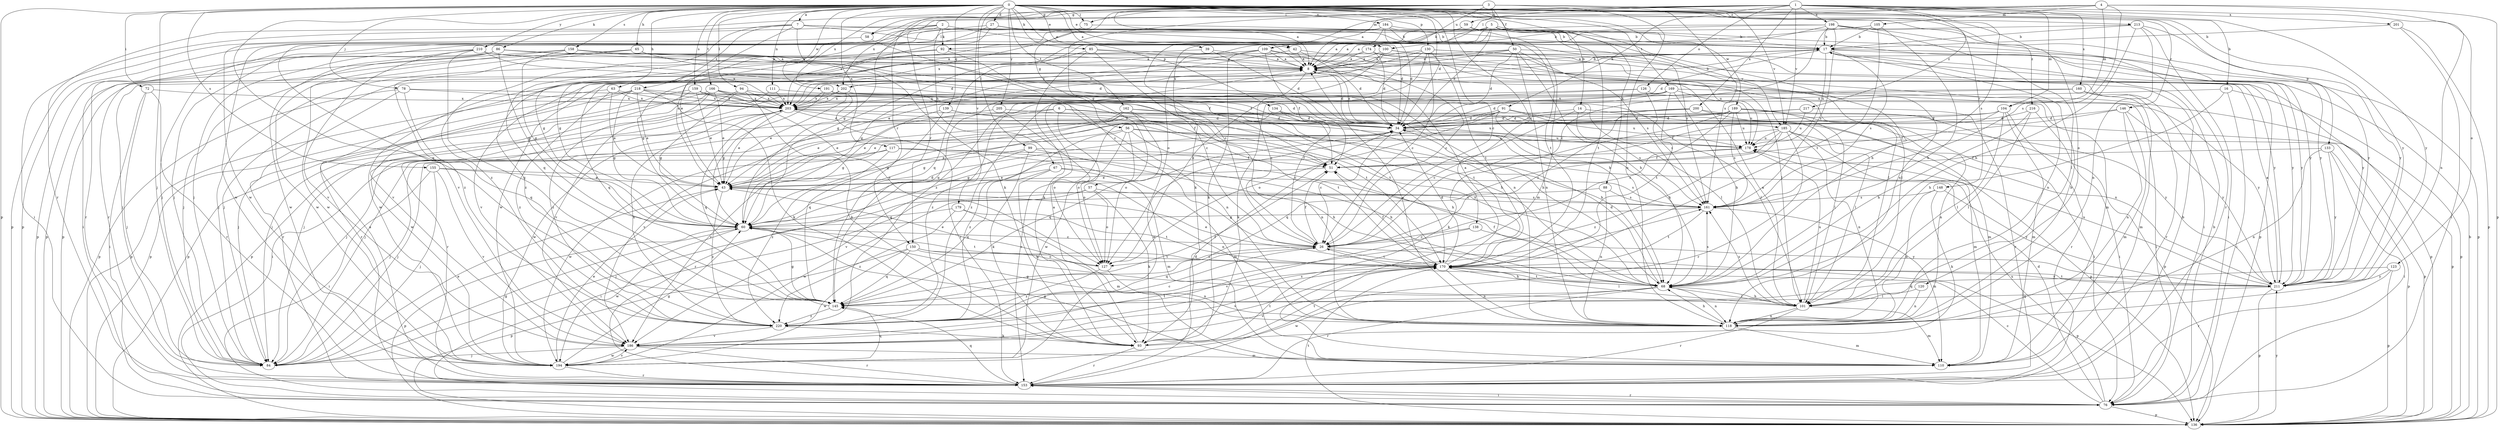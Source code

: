 strict digraph  {
0;
1;
2;
3;
4;
5;
6;
7;
8;
14;
16;
17;
26;
27;
34;
39;
42;
43;
50;
51;
56;
57;
58;
59;
60;
63;
65;
67;
68;
72;
75;
76;
78;
84;
85;
86;
88;
91;
92;
93;
94;
99;
100;
101;
104;
105;
109;
110;
111;
117;
118;
120;
123;
126;
127;
130;
133;
134;
136;
138;
139;
145;
146;
148;
150;
153;
155;
158;
159;
160;
161;
162;
166;
169;
170;
174;
178;
179;
184;
185;
186;
189;
191;
194;
198;
200;
201;
202;
203;
205;
210;
211;
213;
216;
217;
218;
220;
0 -> 7  [label=a];
0 -> 8  [label=a];
0 -> 14  [label=b];
0 -> 26  [label=c];
0 -> 27  [label=d];
0 -> 34  [label=d];
0 -> 39  [label=e];
0 -> 42  [label=e];
0 -> 63  [label=h];
0 -> 65  [label=h];
0 -> 72  [label=i];
0 -> 75  [label=i];
0 -> 78  [label=j];
0 -> 84  [label=j];
0 -> 85  [label=k];
0 -> 86  [label=k];
0 -> 88  [label=k];
0 -> 94  [label=l];
0 -> 99  [label=l];
0 -> 111  [label=n];
0 -> 117  [label=n];
0 -> 120  [label=o];
0 -> 130  [label=p];
0 -> 133  [label=p];
0 -> 134  [label=p];
0 -> 136  [label=p];
0 -> 138  [label=q];
0 -> 139  [label=q];
0 -> 145  [label=q];
0 -> 146  [label=r];
0 -> 148  [label=r];
0 -> 155  [label=s];
0 -> 158  [label=s];
0 -> 159  [label=s];
0 -> 162  [label=t];
0 -> 166  [label=t];
0 -> 169  [label=t];
0 -> 179  [label=v];
0 -> 184  [label=v];
0 -> 189  [label=w];
0 -> 191  [label=w];
0 -> 205  [label=y];
0 -> 210  [label=y];
0 -> 211  [label=y];
0 -> 213  [label=z];
0 -> 216  [label=z];
1 -> 8  [label=a];
1 -> 16  [label=b];
1 -> 56  [label=g];
1 -> 57  [label=g];
1 -> 58  [label=g];
1 -> 75  [label=i];
1 -> 91  [label=k];
1 -> 100  [label=l];
1 -> 104  [label=m];
1 -> 123  [label=o];
1 -> 126  [label=o];
1 -> 160  [label=s];
1 -> 161  [label=s];
1 -> 185  [label=v];
1 -> 198  [label=x];
1 -> 200  [label=x];
1 -> 201  [label=x];
1 -> 211  [label=y];
1 -> 217  [label=z];
2 -> 42  [label=e];
2 -> 43  [label=e];
2 -> 67  [label=h];
2 -> 92  [label=k];
2 -> 136  [label=p];
2 -> 150  [label=r];
2 -> 194  [label=w];
3 -> 8  [label=a];
3 -> 50  [label=f];
3 -> 58  [label=g];
3 -> 59  [label=g];
3 -> 118  [label=n];
3 -> 150  [label=r];
3 -> 153  [label=r];
3 -> 161  [label=s];
3 -> 174  [label=u];
3 -> 185  [label=v];
3 -> 202  [label=x];
4 -> 60  [label=g];
4 -> 104  [label=m];
4 -> 105  [label=m];
4 -> 109  [label=m];
4 -> 118  [label=n];
4 -> 136  [label=p];
4 -> 161  [label=s];
4 -> 202  [label=x];
5 -> 8  [label=a];
5 -> 17  [label=b];
5 -> 34  [label=d];
5 -> 60  [label=g];
5 -> 68  [label=h];
5 -> 84  [label=j];
5 -> 92  [label=k];
5 -> 170  [label=t];
5 -> 185  [label=v];
5 -> 211  [label=y];
6 -> 76  [label=i];
6 -> 127  [label=o];
6 -> 153  [label=r];
6 -> 178  [label=u];
6 -> 185  [label=v];
7 -> 17  [label=b];
7 -> 43  [label=e];
7 -> 76  [label=i];
7 -> 93  [label=k];
7 -> 100  [label=l];
7 -> 211  [label=y];
7 -> 218  [label=z];
7 -> 220  [label=z];
8 -> 17  [label=b];
8 -> 26  [label=c];
8 -> 34  [label=d];
8 -> 145  [label=q];
8 -> 186  [label=v];
8 -> 202  [label=x];
14 -> 26  [label=c];
14 -> 34  [label=d];
14 -> 110  [label=m];
14 -> 161  [label=s];
16 -> 68  [label=h];
16 -> 76  [label=i];
16 -> 136  [label=p];
16 -> 203  [label=x];
17 -> 8  [label=a];
17 -> 34  [label=d];
17 -> 136  [label=p];
17 -> 161  [label=s];
17 -> 178  [label=u];
17 -> 194  [label=w];
17 -> 211  [label=y];
26 -> 51  [label=f];
26 -> 127  [label=o];
26 -> 136  [label=p];
26 -> 145  [label=q];
26 -> 170  [label=t];
27 -> 17  [label=b];
27 -> 34  [label=d];
27 -> 60  [label=g];
27 -> 136  [label=p];
27 -> 161  [label=s];
27 -> 203  [label=x];
34 -> 8  [label=a];
34 -> 26  [label=c];
34 -> 60  [label=g];
34 -> 145  [label=q];
34 -> 178  [label=u];
39 -> 8  [label=a];
39 -> 34  [label=d];
39 -> 194  [label=w];
42 -> 8  [label=a];
42 -> 34  [label=d];
42 -> 101  [label=l];
42 -> 203  [label=x];
43 -> 161  [label=s];
43 -> 220  [label=z];
50 -> 8  [label=a];
50 -> 34  [label=d];
50 -> 68  [label=h];
50 -> 118  [label=n];
50 -> 136  [label=p];
50 -> 161  [label=s];
50 -> 186  [label=v];
50 -> 211  [label=y];
51 -> 43  [label=e];
56 -> 43  [label=e];
56 -> 68  [label=h];
56 -> 127  [label=o];
56 -> 136  [label=p];
56 -> 178  [label=u];
56 -> 194  [label=w];
56 -> 220  [label=z];
57 -> 84  [label=j];
57 -> 93  [label=k];
57 -> 127  [label=o];
57 -> 161  [label=s];
57 -> 194  [label=w];
58 -> 26  [label=c];
58 -> 194  [label=w];
59 -> 17  [label=b];
59 -> 26  [label=c];
59 -> 110  [label=m];
59 -> 145  [label=q];
60 -> 26  [label=c];
60 -> 34  [label=d];
60 -> 136  [label=p];
60 -> 170  [label=t];
60 -> 194  [label=w];
63 -> 43  [label=e];
63 -> 118  [label=n];
63 -> 136  [label=p];
63 -> 203  [label=x];
63 -> 220  [label=z];
65 -> 8  [label=a];
65 -> 51  [label=f];
65 -> 153  [label=r];
65 -> 194  [label=w];
65 -> 211  [label=y];
65 -> 220  [label=z];
67 -> 43  [label=e];
67 -> 93  [label=k];
67 -> 110  [label=m];
67 -> 145  [label=q];
67 -> 161  [label=s];
68 -> 34  [label=d];
68 -> 51  [label=f];
68 -> 101  [label=l];
68 -> 118  [label=n];
68 -> 153  [label=r];
68 -> 161  [label=s];
68 -> 170  [label=t];
68 -> 186  [label=v];
68 -> 194  [label=w];
68 -> 203  [label=x];
72 -> 76  [label=i];
72 -> 84  [label=j];
72 -> 153  [label=r];
72 -> 203  [label=x];
75 -> 17  [label=b];
75 -> 186  [label=v];
76 -> 17  [label=b];
76 -> 26  [label=c];
76 -> 34  [label=d];
76 -> 136  [label=p];
76 -> 153  [label=r];
76 -> 178  [label=u];
78 -> 101  [label=l];
78 -> 136  [label=p];
78 -> 145  [label=q];
78 -> 153  [label=r];
78 -> 203  [label=x];
84 -> 43  [label=e];
84 -> 60  [label=g];
85 -> 8  [label=a];
85 -> 26  [label=c];
85 -> 60  [label=g];
85 -> 93  [label=k];
85 -> 101  [label=l];
86 -> 8  [label=a];
86 -> 60  [label=g];
86 -> 68  [label=h];
86 -> 76  [label=i];
86 -> 84  [label=j];
86 -> 118  [label=n];
86 -> 136  [label=p];
88 -> 76  [label=i];
88 -> 118  [label=n];
88 -> 161  [label=s];
91 -> 34  [label=d];
91 -> 68  [label=h];
91 -> 84  [label=j];
91 -> 101  [label=l];
91 -> 127  [label=o];
91 -> 178  [label=u];
91 -> 194  [label=w];
92 -> 8  [label=a];
92 -> 51  [label=f];
92 -> 84  [label=j];
92 -> 220  [label=z];
93 -> 8  [label=a];
93 -> 153  [label=r];
93 -> 170  [label=t];
94 -> 34  [label=d];
94 -> 60  [label=g];
94 -> 93  [label=k];
94 -> 186  [label=v];
94 -> 203  [label=x];
99 -> 51  [label=f];
99 -> 68  [label=h];
99 -> 84  [label=j];
99 -> 93  [label=k];
99 -> 153  [label=r];
100 -> 8  [label=a];
100 -> 60  [label=g];
100 -> 110  [label=m];
100 -> 136  [label=p];
100 -> 145  [label=q];
101 -> 8  [label=a];
101 -> 68  [label=h];
101 -> 110  [label=m];
101 -> 118  [label=n];
101 -> 153  [label=r];
101 -> 161  [label=s];
101 -> 178  [label=u];
104 -> 34  [label=d];
104 -> 43  [label=e];
104 -> 51  [label=f];
104 -> 101  [label=l];
104 -> 110  [label=m];
104 -> 153  [label=r];
105 -> 17  [label=b];
105 -> 68  [label=h];
105 -> 127  [label=o];
105 -> 170  [label=t];
109 -> 8  [label=a];
109 -> 26  [label=c];
109 -> 51  [label=f];
109 -> 84  [label=j];
109 -> 93  [label=k];
109 -> 203  [label=x];
109 -> 211  [label=y];
110 -> 60  [label=g];
111 -> 51  [label=f];
111 -> 136  [label=p];
111 -> 203  [label=x];
117 -> 51  [label=f];
117 -> 68  [label=h];
117 -> 84  [label=j];
117 -> 110  [label=m];
117 -> 194  [label=w];
117 -> 220  [label=z];
118 -> 8  [label=a];
118 -> 17  [label=b];
118 -> 60  [label=g];
118 -> 68  [label=h];
118 -> 110  [label=m];
120 -> 101  [label=l];
120 -> 118  [label=n];
123 -> 136  [label=p];
123 -> 145  [label=q];
123 -> 153  [label=r];
123 -> 211  [label=y];
126 -> 76  [label=i];
126 -> 93  [label=k];
126 -> 161  [label=s];
126 -> 203  [label=x];
127 -> 43  [label=e];
127 -> 118  [label=n];
127 -> 220  [label=z];
130 -> 8  [label=a];
130 -> 26  [label=c];
130 -> 43  [label=e];
130 -> 76  [label=i];
130 -> 118  [label=n];
130 -> 127  [label=o];
130 -> 170  [label=t];
130 -> 220  [label=z];
133 -> 51  [label=f];
133 -> 76  [label=i];
133 -> 118  [label=n];
133 -> 136  [label=p];
133 -> 211  [label=y];
134 -> 26  [label=c];
134 -> 34  [label=d];
134 -> 153  [label=r];
134 -> 211  [label=y];
136 -> 17  [label=b];
136 -> 170  [label=t];
136 -> 211  [label=y];
138 -> 26  [label=c];
138 -> 186  [label=v];
138 -> 211  [label=y];
139 -> 34  [label=d];
139 -> 60  [label=g];
139 -> 68  [label=h];
139 -> 145  [label=q];
145 -> 51  [label=f];
145 -> 60  [label=g];
145 -> 220  [label=z];
146 -> 34  [label=d];
146 -> 51  [label=f];
146 -> 110  [label=m];
146 -> 118  [label=n];
146 -> 211  [label=y];
148 -> 93  [label=k];
148 -> 118  [label=n];
148 -> 161  [label=s];
148 -> 211  [label=y];
150 -> 101  [label=l];
150 -> 127  [label=o];
150 -> 136  [label=p];
150 -> 145  [label=q];
150 -> 170  [label=t];
150 -> 194  [label=w];
153 -> 8  [label=a];
153 -> 17  [label=b];
153 -> 34  [label=d];
153 -> 76  [label=i];
153 -> 145  [label=q];
155 -> 43  [label=e];
155 -> 76  [label=i];
155 -> 84  [label=j];
155 -> 118  [label=n];
155 -> 186  [label=v];
158 -> 8  [label=a];
158 -> 34  [label=d];
158 -> 60  [label=g];
158 -> 136  [label=p];
158 -> 194  [label=w];
159 -> 43  [label=e];
159 -> 84  [label=j];
159 -> 170  [label=t];
159 -> 194  [label=w];
159 -> 203  [label=x];
159 -> 211  [label=y];
160 -> 110  [label=m];
160 -> 153  [label=r];
160 -> 203  [label=x];
160 -> 220  [label=z];
161 -> 60  [label=g];
161 -> 110  [label=m];
161 -> 170  [label=t];
162 -> 34  [label=d];
162 -> 43  [label=e];
162 -> 60  [label=g];
162 -> 118  [label=n];
162 -> 127  [label=o];
162 -> 178  [label=u];
166 -> 43  [label=e];
166 -> 68  [label=h];
166 -> 84  [label=j];
166 -> 127  [label=o];
166 -> 136  [label=p];
166 -> 170  [label=t];
166 -> 203  [label=x];
166 -> 220  [label=z];
169 -> 34  [label=d];
169 -> 68  [label=h];
169 -> 136  [label=p];
169 -> 170  [label=t];
169 -> 178  [label=u];
169 -> 203  [label=x];
169 -> 220  [label=z];
170 -> 8  [label=a];
170 -> 34  [label=d];
170 -> 43  [label=e];
170 -> 51  [label=f];
170 -> 68  [label=h];
170 -> 101  [label=l];
170 -> 118  [label=n];
170 -> 186  [label=v];
170 -> 211  [label=y];
174 -> 8  [label=a];
174 -> 34  [label=d];
174 -> 84  [label=j];
174 -> 101  [label=l];
174 -> 178  [label=u];
178 -> 51  [label=f];
178 -> 186  [label=v];
179 -> 60  [label=g];
179 -> 110  [label=m];
179 -> 170  [label=t];
179 -> 220  [label=z];
184 -> 8  [label=a];
184 -> 17  [label=b];
184 -> 34  [label=d];
184 -> 60  [label=g];
184 -> 84  [label=j];
184 -> 118  [label=n];
184 -> 170  [label=t];
184 -> 203  [label=x];
185 -> 110  [label=m];
185 -> 118  [label=n];
185 -> 136  [label=p];
185 -> 145  [label=q];
185 -> 153  [label=r];
185 -> 178  [label=u];
185 -> 186  [label=v];
185 -> 220  [label=z];
186 -> 84  [label=j];
186 -> 110  [label=m];
186 -> 153  [label=r];
186 -> 161  [label=s];
186 -> 170  [label=t];
186 -> 194  [label=w];
189 -> 26  [label=c];
189 -> 34  [label=d];
189 -> 43  [label=e];
189 -> 76  [label=i];
189 -> 93  [label=k];
189 -> 101  [label=l];
189 -> 136  [label=p];
189 -> 161  [label=s];
189 -> 178  [label=u];
191 -> 60  [label=g];
191 -> 153  [label=r];
191 -> 170  [label=t];
191 -> 203  [label=x];
194 -> 43  [label=e];
194 -> 60  [label=g];
194 -> 145  [label=q];
194 -> 153  [label=r];
194 -> 186  [label=v];
198 -> 8  [label=a];
198 -> 17  [label=b];
198 -> 26  [label=c];
198 -> 84  [label=j];
198 -> 93  [label=k];
198 -> 101  [label=l];
198 -> 153  [label=r];
198 -> 161  [label=s];
198 -> 211  [label=y];
200 -> 26  [label=c];
200 -> 34  [label=d];
200 -> 118  [label=n];
200 -> 136  [label=p];
200 -> 186  [label=v];
201 -> 17  [label=b];
201 -> 76  [label=i];
201 -> 136  [label=p];
202 -> 17  [label=b];
202 -> 43  [label=e];
202 -> 84  [label=j];
202 -> 101  [label=l];
202 -> 203  [label=x];
203 -> 34  [label=d];
203 -> 43  [label=e];
203 -> 84  [label=j];
203 -> 145  [label=q];
203 -> 170  [label=t];
203 -> 194  [label=w];
205 -> 34  [label=d];
205 -> 43  [label=e];
205 -> 127  [label=o];
210 -> 8  [label=a];
210 -> 34  [label=d];
210 -> 145  [label=q];
210 -> 153  [label=r];
210 -> 186  [label=v];
210 -> 194  [label=w];
210 -> 203  [label=x];
211 -> 8  [label=a];
211 -> 136  [label=p];
211 -> 145  [label=q];
211 -> 170  [label=t];
211 -> 178  [label=u];
211 -> 203  [label=x];
213 -> 17  [label=b];
213 -> 68  [label=h];
213 -> 76  [label=i];
213 -> 118  [label=n];
213 -> 145  [label=q];
213 -> 211  [label=y];
216 -> 34  [label=d];
216 -> 68  [label=h];
216 -> 76  [label=i];
216 -> 101  [label=l];
217 -> 34  [label=d];
217 -> 60  [label=g];
217 -> 153  [label=r];
217 -> 178  [label=u];
218 -> 43  [label=e];
218 -> 60  [label=g];
218 -> 68  [label=h];
218 -> 93  [label=k];
218 -> 136  [label=p];
218 -> 153  [label=r];
218 -> 203  [label=x];
220 -> 26  [label=c];
220 -> 93  [label=k];
220 -> 170  [label=t];
220 -> 186  [label=v];
220 -> 203  [label=x];
}
